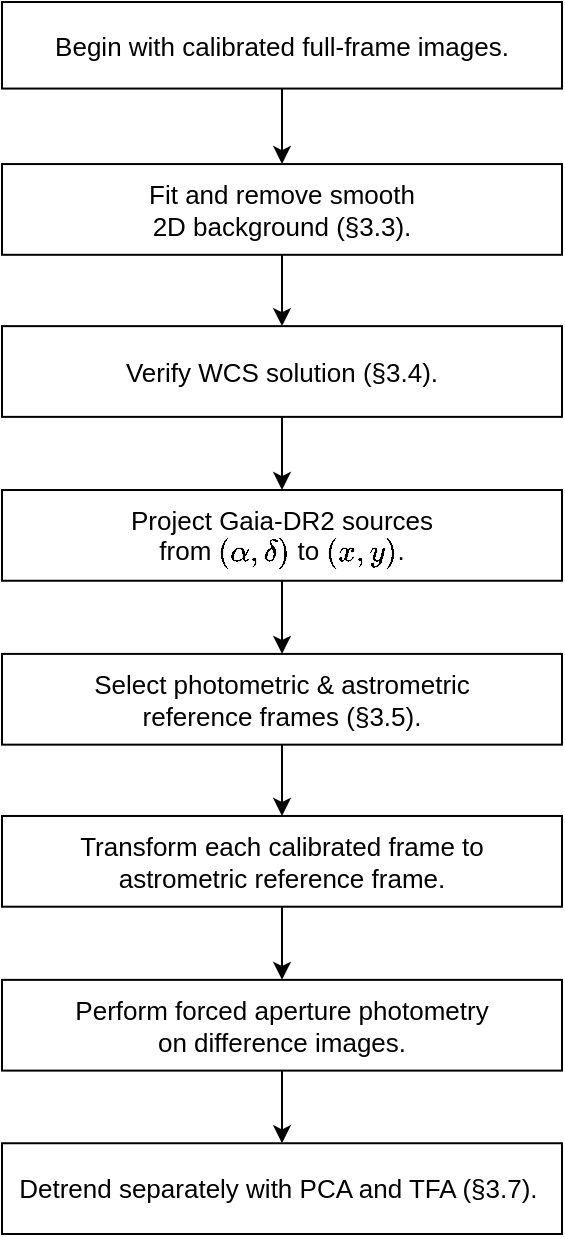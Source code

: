 <mxfile version="11.1.4" type="device"><diagram id="jFauE75Yhj633WJEJWL8" name="Page-1"><mxGraphModel dx="1892" dy="1250" grid="1" gridSize="10" guides="1" tooltips="1" connect="1" arrows="1" fold="1" page="1" pageScale="1" pageWidth="850" pageHeight="1100" math="1" shadow="0"><root><mxCell id="0"/><mxCell id="1" parent="0"/><mxCell id="_TT_X6aP4PuLRJESWoDI-24" value="" style="group" vertex="1" connectable="0" parent="1"><mxGeometry x="284" y="104" width="280" height="616" as="geometry"/></mxCell><mxCell id="Ysc_Z5NjIVE8-lnfCNaG-1" value="Begin with calibrated full-frame images." style="rounded=0;whiteSpace=wrap;html=1;fontSize=13;flipV=1;flipH=1;verticalAlign=middle;align=center;" parent="_TT_X6aP4PuLRJESWoDI-24" vertex="1"><mxGeometry width="279.999" height="43.277" as="geometry"/></mxCell><mxCell id="Ysc_Z5NjIVE8-lnfCNaG-2" value="Fit and remove smooth&lt;br&gt;2D background (§3.3)." style="rounded=0;whiteSpace=wrap;html=1;fontSize=13;flipV=1;flipH=1;verticalAlign=middle;align=center;" parent="_TT_X6aP4PuLRJESWoDI-24" vertex="1"><mxGeometry y="81.028" width="279.999" height="45.372" as="geometry"/></mxCell><mxCell id="_TT_X6aP4PuLRJESWoDI-23" value="" style="edgeStyle=orthogonalEdgeStyle;rounded=0;jumpSize=2;orthogonalLoop=1;jettySize=auto;html=1;fontSize=13;" edge="1" parent="_TT_X6aP4PuLRJESWoDI-24" source="Ysc_Z5NjIVE8-lnfCNaG-1" target="Ysc_Z5NjIVE8-lnfCNaG-2"><mxGeometry relative="1" as="geometry"/></mxCell><mxCell id="Ysc_Z5NjIVE8-lnfCNaG-4" value="Verify WCS solution (§3.4)." style="rounded=0;whiteSpace=wrap;html=1;fontSize=13;flipV=1;flipH=1;verticalAlign=middle;align=center;" parent="_TT_X6aP4PuLRJESWoDI-24" vertex="1"><mxGeometry y="162.057" width="279.999" height="45.372" as="geometry"/></mxCell><mxCell id="_TT_X6aP4PuLRJESWoDI-17" value="" style="edgeStyle=orthogonalEdgeStyle;rounded=0;jumpSize=2;orthogonalLoop=1;jettySize=auto;html=1;fontSize=13;" edge="1" parent="_TT_X6aP4PuLRJESWoDI-24" source="Ysc_Z5NjIVE8-lnfCNaG-2" target="Ysc_Z5NjIVE8-lnfCNaG-4"><mxGeometry relative="1" as="geometry"/></mxCell><mxCell id="Ysc_Z5NjIVE8-lnfCNaG-6" value="Project Gaia-DR2 sources&lt;br&gt;from \((\alpha,\delta)\) to \((x,y)\)." style="rounded=0;whiteSpace=wrap;html=1;fontSize=13;flipV=1;flipH=1;verticalAlign=middle;align=center;" parent="_TT_X6aP4PuLRJESWoDI-24" vertex="1"><mxGeometry y="244.006" width="279.999" height="45.372" as="geometry"/></mxCell><mxCell id="_TT_X6aP4PuLRJESWoDI-18" value="" style="edgeStyle=orthogonalEdgeStyle;rounded=0;jumpSize=2;orthogonalLoop=1;jettySize=auto;html=1;fontSize=13;" edge="1" parent="_TT_X6aP4PuLRJESWoDI-24" source="Ysc_Z5NjIVE8-lnfCNaG-4" target="Ysc_Z5NjIVE8-lnfCNaG-6"><mxGeometry relative="1" as="geometry"/></mxCell><mxCell id="Ysc_Z5NjIVE8-lnfCNaG-8" value="Select photometric &amp;amp; astrometric&lt;br style=&quot;font-size: 13px;&quot;&gt;reference frames (§3.5)." style="rounded=0;whiteSpace=wrap;html=1;fontSize=13;flipV=1;flipH=1;verticalAlign=middle;align=center;" parent="_TT_X6aP4PuLRJESWoDI-24" vertex="1"><mxGeometry y="325.955" width="279.999" height="45.372" as="geometry"/></mxCell><mxCell id="_TT_X6aP4PuLRJESWoDI-19" value="" style="edgeStyle=orthogonalEdgeStyle;rounded=0;jumpSize=2;orthogonalLoop=1;jettySize=auto;html=1;fontSize=13;" edge="1" parent="_TT_X6aP4PuLRJESWoDI-24" source="Ysc_Z5NjIVE8-lnfCNaG-6" target="Ysc_Z5NjIVE8-lnfCNaG-8"><mxGeometry relative="1" as="geometry"/></mxCell><mxCell id="Ysc_Z5NjIVE8-lnfCNaG-10" value="Transform each calibrated frame to&lt;br style=&quot;font-size: 13px;&quot;&gt;astrometric reference frame." style="rounded=0;whiteSpace=wrap;html=1;fontSize=13;flipV=1;flipH=1;verticalAlign=middle;align=center;" parent="_TT_X6aP4PuLRJESWoDI-24" vertex="1"><mxGeometry y="406.984" width="279.999" height="45.372" as="geometry"/></mxCell><mxCell id="_TT_X6aP4PuLRJESWoDI-22" value="" style="edgeStyle=orthogonalEdgeStyle;rounded=0;jumpSize=2;orthogonalLoop=1;jettySize=auto;html=1;fontSize=13;" edge="1" parent="_TT_X6aP4PuLRJESWoDI-24" source="Ysc_Z5NjIVE8-lnfCNaG-8" target="Ysc_Z5NjIVE8-lnfCNaG-10"><mxGeometry relative="1" as="geometry"/></mxCell><mxCell id="Ysc_Z5NjIVE8-lnfCNaG-14" value="Perform forced aperture photometry&lt;br style=&quot;font-size: 13px;&quot;&gt;on difference images." style="rounded=0;whiteSpace=wrap;html=1;fontSize=13;flipV=1;flipH=1;verticalAlign=middle;align=center;" parent="_TT_X6aP4PuLRJESWoDI-24" vertex="1"><mxGeometry y="488.933" width="279.999" height="45.372" as="geometry"/></mxCell><mxCell id="_TT_X6aP4PuLRJESWoDI-20" value="" style="edgeStyle=orthogonalEdgeStyle;rounded=0;jumpSize=2;orthogonalLoop=1;jettySize=auto;html=1;fontSize=13;" edge="1" parent="_TT_X6aP4PuLRJESWoDI-24" source="Ysc_Z5NjIVE8-lnfCNaG-10" target="Ysc_Z5NjIVE8-lnfCNaG-14"><mxGeometry relative="1" as="geometry"/></mxCell><mxCell id="Ysc_Z5NjIVE8-lnfCNaG-16" value="Detrend separately with PCA and TFA (§3.7).&amp;nbsp;" style="rounded=0;whiteSpace=wrap;html=1;fontSize=13;flipH=1;flipV=1;verticalAlign=middle;align=center;" parent="_TT_X6aP4PuLRJESWoDI-24" vertex="1"><mxGeometry x="0.001" y="570.628" width="279.999" height="45.372" as="geometry"/></mxCell><mxCell id="_TT_X6aP4PuLRJESWoDI-21" value="" style="edgeStyle=orthogonalEdgeStyle;rounded=0;jumpSize=2;orthogonalLoop=1;jettySize=auto;html=1;fontSize=13;" edge="1" parent="_TT_X6aP4PuLRJESWoDI-24" source="Ysc_Z5NjIVE8-lnfCNaG-14" target="Ysc_Z5NjIVE8-lnfCNaG-16"><mxGeometry relative="1" as="geometry"/></mxCell></root></mxGraphModel></diagram></mxfile>